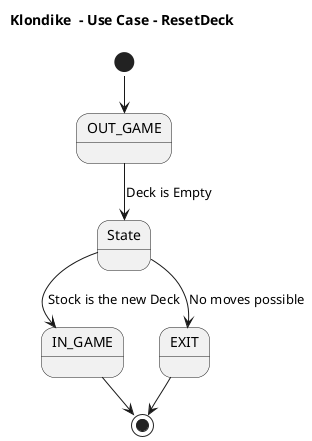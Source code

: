 @startuml resetDeckUseCaseSpecification
!pragma layout smetana

title Klondike  - Use Case - ResetDeck
state OUT_GAME
state State 
state IN_GAME
state EXIT
[*] --> OUT_GAME
OUT_GAME --> State: Deck is Empty 
State --> IN_GAME: Stock is the new Deck
State --> EXIT: No moves possible
IN_GAME --> [*]
EXIT --> [*]
@enduml